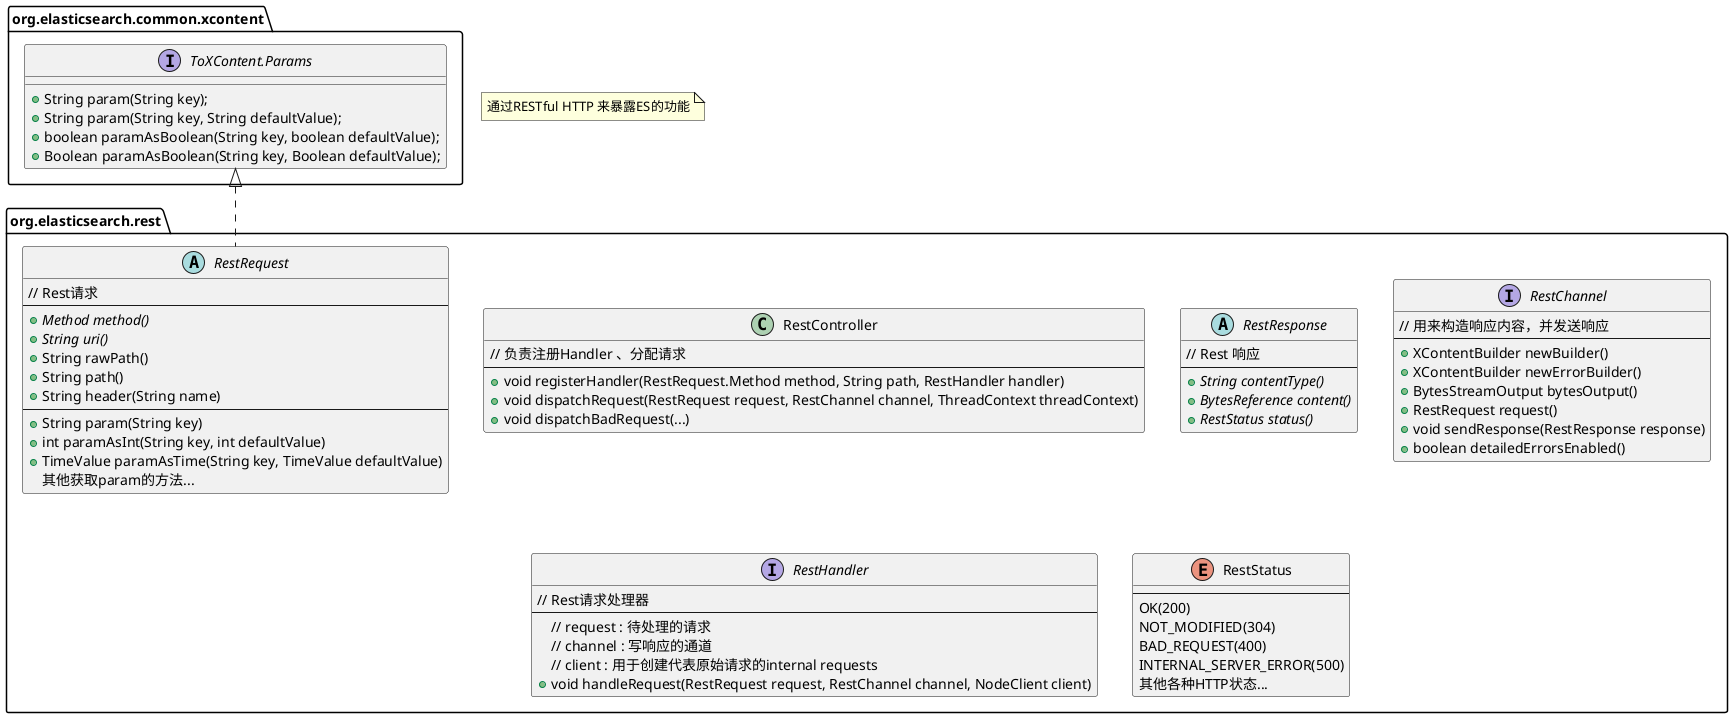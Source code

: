 @startuml

set namespaceSeparator ::

note as N1
通过RESTful HTTP 来暴露ES的功能
end note

package org.elasticsearch.common.xcontent{
    interface ToXContent.Params{
        +String param(String key);
        +String param(String key, String defaultValue);
        +boolean paramAsBoolean(String key, boolean defaultValue);
        +Boolean paramAsBoolean(String key, Boolean defaultValue);
    }
}

package org.elasticsearch.rest{
    class RestController{
        // 负责注册Handler 、分配请求
        ---
        +void registerHandler(RestRequest.Method method, String path, RestHandler handler)
        +void dispatchRequest(RestRequest request, RestChannel channel, ThreadContext threadContext)
        +void dispatchBadRequest(...)
    }

    abstract class RestRequest implements org.elasticsearch.common.xcontent::ToXContent.Params{
        // Rest请求
        ---
        +{abstract} Method method()
        +{abstract} String uri()
        +String rawPath()
        +String path()
        +String header(String name)
        ---
        +String param(String key)
        +int paramAsInt(String key, int defaultValue)
        +TimeValue paramAsTime(String key, TimeValue defaultValue)
        其他获取param的方法...
    }

    abstract class RestResponse{
        // Rest 响应
        ---
        +{abstract} String contentType()
        +{abstract} BytesReference content()
        +{abstract} RestStatus status()
    }

    interface RestChannel{
        // 用来构造响应内容，并发送响应
        ---
        +XContentBuilder newBuilder()
        +XContentBuilder newErrorBuilder()
        +BytesStreamOutput bytesOutput()
        +RestRequest request()
        +void sendResponse(RestResponse response)
        +boolean detailedErrorsEnabled()
    }

    interface RestHandler{
        // Rest请求处理器
        ---
        // request : 待处理的请求
        // channel : 写响应的通道
        // client : 用于创建代表原始请求的internal requests
        +void handleRequest(RestRequest request, RestChannel channel, NodeClient client)
    }

    enum RestStatus{
        ---
        OK(200)
        NOT_MODIFIED(304)
        BAD_REQUEST(400)
        INTERNAL_SERVER_ERROR(500)
        其他各种HTTP状态...
    }
}
@enduml